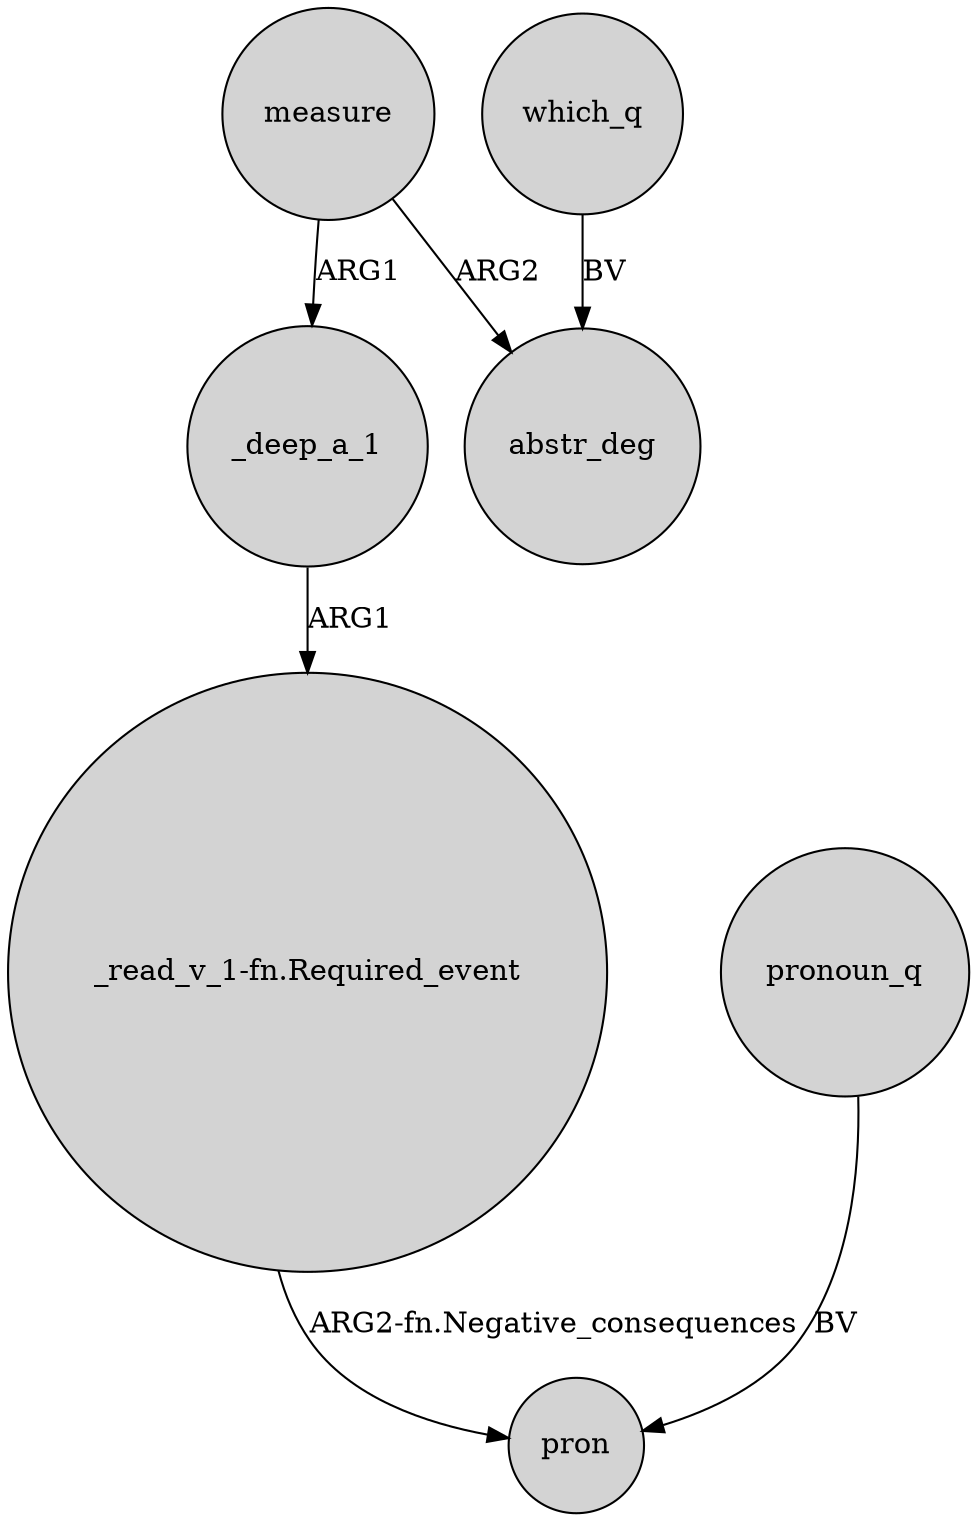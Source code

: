 digraph {
	node [shape=circle style=filled]
	measure -> _deep_a_1 [label=ARG1]
	"_read_v_1-fn.Required_event" -> pron [label="ARG2-fn.Negative_consequences"]
	pronoun_q -> pron [label=BV]
	which_q -> abstr_deg [label=BV]
	measure -> abstr_deg [label=ARG2]
	_deep_a_1 -> "_read_v_1-fn.Required_event" [label=ARG1]
}

